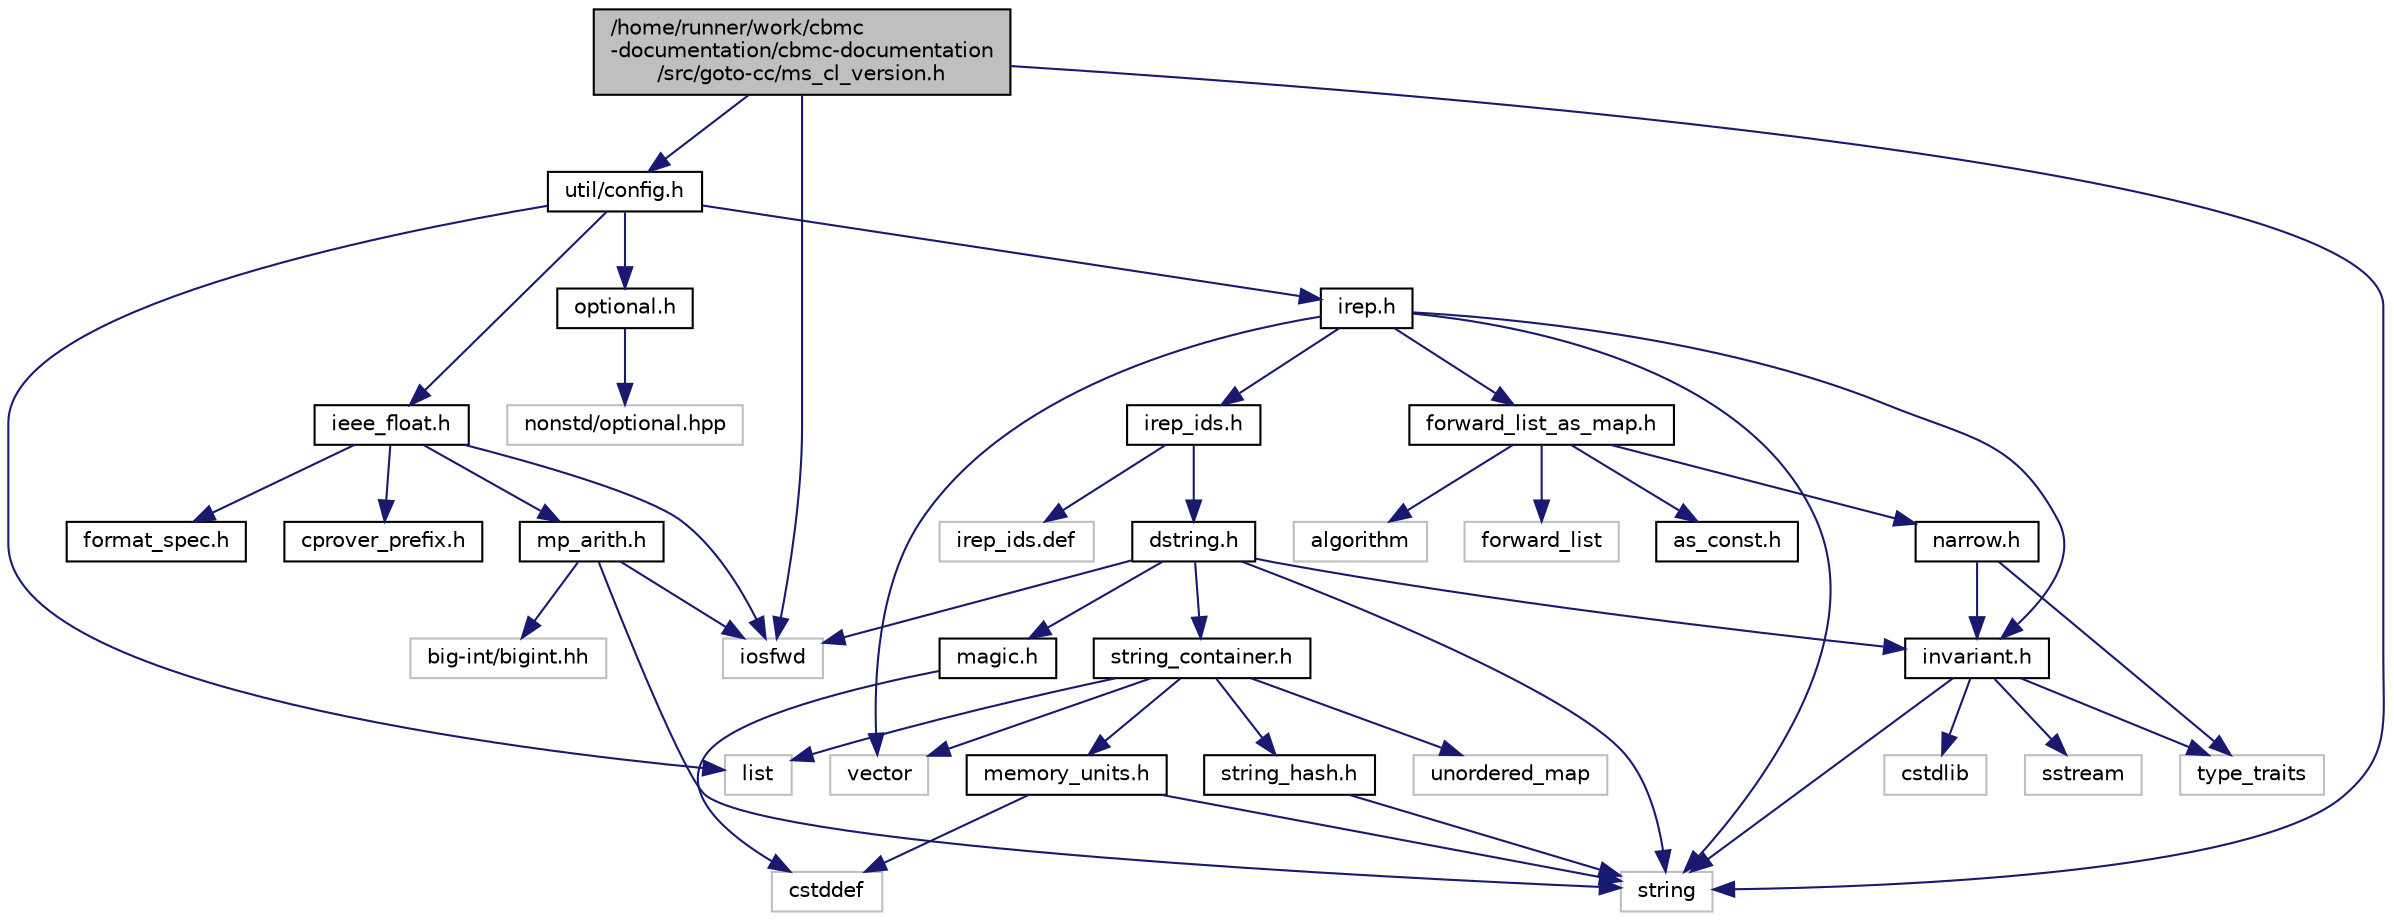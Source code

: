 digraph "/home/runner/work/cbmc-documentation/cbmc-documentation/src/goto-cc/ms_cl_version.h"
{
 // LATEX_PDF_SIZE
  bgcolor="transparent";
  edge [fontname="Helvetica",fontsize="10",labelfontname="Helvetica",labelfontsize="10"];
  node [fontname="Helvetica",fontsize="10",shape=record];
  Node1 [label="/home/runner/work/cbmc\l-documentation/cbmc-documentation\l/src/goto-cc/ms_cl_version.h",height=0.2,width=0.4,color="black", fillcolor="grey75", style="filled", fontcolor="black",tooltip=" "];
  Node1 -> Node2 [color="midnightblue",fontsize="10",style="solid",fontname="Helvetica"];
  Node2 [label="iosfwd",height=0.2,width=0.4,color="grey75",tooltip=" "];
  Node1 -> Node3 [color="midnightblue",fontsize="10",style="solid",fontname="Helvetica"];
  Node3 [label="string",height=0.2,width=0.4,color="grey75",tooltip=" "];
  Node1 -> Node4 [color="midnightblue",fontsize="10",style="solid",fontname="Helvetica"];
  Node4 [label="util/config.h",height=0.2,width=0.4,color="black",URL="$config_8h.html",tooltip=" "];
  Node4 -> Node5 [color="midnightblue",fontsize="10",style="solid",fontname="Helvetica"];
  Node5 [label="list",height=0.2,width=0.4,color="grey75",tooltip=" "];
  Node4 -> Node6 [color="midnightblue",fontsize="10",style="solid",fontname="Helvetica"];
  Node6 [label="ieee_float.h",height=0.2,width=0.4,color="black",URL="$ieee__float_8h.html",tooltip=" "];
  Node6 -> Node2 [color="midnightblue",fontsize="10",style="solid",fontname="Helvetica"];
  Node6 -> Node7 [color="midnightblue",fontsize="10",style="solid",fontname="Helvetica"];
  Node7 [label="mp_arith.h",height=0.2,width=0.4,color="black",URL="$mp__arith_8h.html",tooltip=" "];
  Node7 -> Node2 [color="midnightblue",fontsize="10",style="solid",fontname="Helvetica"];
  Node7 -> Node3 [color="midnightblue",fontsize="10",style="solid",fontname="Helvetica"];
  Node7 -> Node8 [color="midnightblue",fontsize="10",style="solid",fontname="Helvetica"];
  Node8 [label="big-int/bigint.hh",height=0.2,width=0.4,color="grey75",tooltip=" "];
  Node6 -> Node9 [color="midnightblue",fontsize="10",style="solid",fontname="Helvetica"];
  Node9 [label="format_spec.h",height=0.2,width=0.4,color="black",URL="$format__spec_8h.html",tooltip=" "];
  Node6 -> Node10 [color="midnightblue",fontsize="10",style="solid",fontname="Helvetica"];
  Node10 [label="cprover_prefix.h",height=0.2,width=0.4,color="black",URL="$cprover__prefix_8h.html",tooltip=" "];
  Node4 -> Node11 [color="midnightblue",fontsize="10",style="solid",fontname="Helvetica"];
  Node11 [label="irep.h",height=0.2,width=0.4,color="black",URL="$irep_8h.html",tooltip=" "];
  Node11 -> Node3 [color="midnightblue",fontsize="10",style="solid",fontname="Helvetica"];
  Node11 -> Node12 [color="midnightblue",fontsize="10",style="solid",fontname="Helvetica"];
  Node12 [label="vector",height=0.2,width=0.4,color="grey75",tooltip=" "];
  Node11 -> Node13 [color="midnightblue",fontsize="10",style="solid",fontname="Helvetica"];
  Node13 [label="invariant.h",height=0.2,width=0.4,color="black",URL="$src_2util_2invariant_8h.html",tooltip=" "];
  Node13 -> Node14 [color="midnightblue",fontsize="10",style="solid",fontname="Helvetica"];
  Node14 [label="cstdlib",height=0.2,width=0.4,color="grey75",tooltip=" "];
  Node13 -> Node15 [color="midnightblue",fontsize="10",style="solid",fontname="Helvetica"];
  Node15 [label="sstream",height=0.2,width=0.4,color="grey75",tooltip=" "];
  Node13 -> Node3 [color="midnightblue",fontsize="10",style="solid",fontname="Helvetica"];
  Node13 -> Node16 [color="midnightblue",fontsize="10",style="solid",fontname="Helvetica"];
  Node16 [label="type_traits",height=0.2,width=0.4,color="grey75",tooltip=" "];
  Node11 -> Node17 [color="midnightblue",fontsize="10",style="solid",fontname="Helvetica"];
  Node17 [label="irep_ids.h",height=0.2,width=0.4,color="black",URL="$irep__ids_8h.html",tooltip=" "];
  Node17 -> Node18 [color="midnightblue",fontsize="10",style="solid",fontname="Helvetica"];
  Node18 [label="dstring.h",height=0.2,width=0.4,color="black",URL="$dstring_8h.html",tooltip=" "];
  Node18 -> Node2 [color="midnightblue",fontsize="10",style="solid",fontname="Helvetica"];
  Node18 -> Node3 [color="midnightblue",fontsize="10",style="solid",fontname="Helvetica"];
  Node18 -> Node13 [color="midnightblue",fontsize="10",style="solid",fontname="Helvetica"];
  Node18 -> Node19 [color="midnightblue",fontsize="10",style="solid",fontname="Helvetica"];
  Node19 [label="magic.h",height=0.2,width=0.4,color="black",URL="$magic_8h.html",tooltip="Magic numbers used throughout the codebase."];
  Node19 -> Node20 [color="midnightblue",fontsize="10",style="solid",fontname="Helvetica"];
  Node20 [label="cstddef",height=0.2,width=0.4,color="grey75",tooltip=" "];
  Node18 -> Node21 [color="midnightblue",fontsize="10",style="solid",fontname="Helvetica"];
  Node21 [label="string_container.h",height=0.2,width=0.4,color="black",URL="$string__container_8h.html",tooltip=" "];
  Node21 -> Node5 [color="midnightblue",fontsize="10",style="solid",fontname="Helvetica"];
  Node21 -> Node22 [color="midnightblue",fontsize="10",style="solid",fontname="Helvetica"];
  Node22 [label="unordered_map",height=0.2,width=0.4,color="grey75",tooltip=" "];
  Node21 -> Node12 [color="midnightblue",fontsize="10",style="solid",fontname="Helvetica"];
  Node21 -> Node23 [color="midnightblue",fontsize="10",style="solid",fontname="Helvetica"];
  Node23 [label="memory_units.h",height=0.2,width=0.4,color="black",URL="$memory__units_8h.html",tooltip=" "];
  Node23 -> Node20 [color="midnightblue",fontsize="10",style="solid",fontname="Helvetica"];
  Node23 -> Node3 [color="midnightblue",fontsize="10",style="solid",fontname="Helvetica"];
  Node21 -> Node24 [color="midnightblue",fontsize="10",style="solid",fontname="Helvetica"];
  Node24 [label="string_hash.h",height=0.2,width=0.4,color="black",URL="$string__hash_8h.html",tooltip=" "];
  Node24 -> Node3 [color="midnightblue",fontsize="10",style="solid",fontname="Helvetica"];
  Node17 -> Node25 [color="midnightblue",fontsize="10",style="solid",fontname="Helvetica"];
  Node25 [label="irep_ids.def",height=0.2,width=0.4,color="grey75",tooltip=" "];
  Node11 -> Node26 [color="midnightblue",fontsize="10",style="solid",fontname="Helvetica"];
  Node26 [label="forward_list_as_map.h",height=0.2,width=0.4,color="black",URL="$forward__list__as__map_8h.html",tooltip=" "];
  Node26 -> Node27 [color="midnightblue",fontsize="10",style="solid",fontname="Helvetica"];
  Node27 [label="algorithm",height=0.2,width=0.4,color="grey75",tooltip=" "];
  Node26 -> Node28 [color="midnightblue",fontsize="10",style="solid",fontname="Helvetica"];
  Node28 [label="forward_list",height=0.2,width=0.4,color="grey75",tooltip=" "];
  Node26 -> Node29 [color="midnightblue",fontsize="10",style="solid",fontname="Helvetica"];
  Node29 [label="as_const.h",height=0.2,width=0.4,color="black",URL="$as__const_8h.html",tooltip=" "];
  Node26 -> Node30 [color="midnightblue",fontsize="10",style="solid",fontname="Helvetica"];
  Node30 [label="narrow.h",height=0.2,width=0.4,color="black",URL="$narrow_8h.html",tooltip=" "];
  Node30 -> Node16 [color="midnightblue",fontsize="10",style="solid",fontname="Helvetica"];
  Node30 -> Node13 [color="midnightblue",fontsize="10",style="solid",fontname="Helvetica"];
  Node4 -> Node31 [color="midnightblue",fontsize="10",style="solid",fontname="Helvetica"];
  Node31 [label="optional.h",height=0.2,width=0.4,color="black",URL="$optional_8h.html",tooltip=" "];
  Node31 -> Node32 [color="midnightblue",fontsize="10",style="solid",fontname="Helvetica"];
  Node32 [label="nonstd/optional.hpp",height=0.2,width=0.4,color="grey75",tooltip=" "];
}
